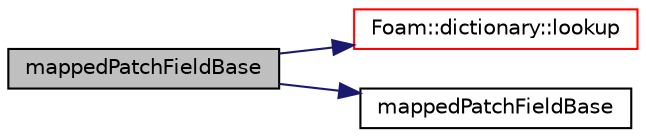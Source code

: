 digraph "mappedPatchFieldBase"
{
  bgcolor="transparent";
  edge [fontname="Helvetica",fontsize="10",labelfontname="Helvetica",labelfontsize="10"];
  node [fontname="Helvetica",fontsize="10",shape=record];
  rankdir="LR";
  Node3 [label="mappedPatchFieldBase",height=0.2,width=0.4,color="black", fillcolor="grey75", style="filled", fontcolor="black"];
  Node3 -> Node4 [color="midnightblue",fontsize="10",style="solid",fontname="Helvetica"];
  Node4 [label="Foam::dictionary::lookup",height=0.2,width=0.4,color="red",URL="$a27129.html#a6a0727fa523e48977e27348663def509",tooltip="Find and return an entry data stream. "];
  Node3 -> Node301 [color="midnightblue",fontsize="10",style="solid",fontname="Helvetica"];
  Node301 [label="mappedPatchFieldBase",height=0.2,width=0.4,color="black",URL="$a22965.html#ab57a2c2a05b511f20b067c8ba8f58164",tooltip="Construct from components. "];
}
